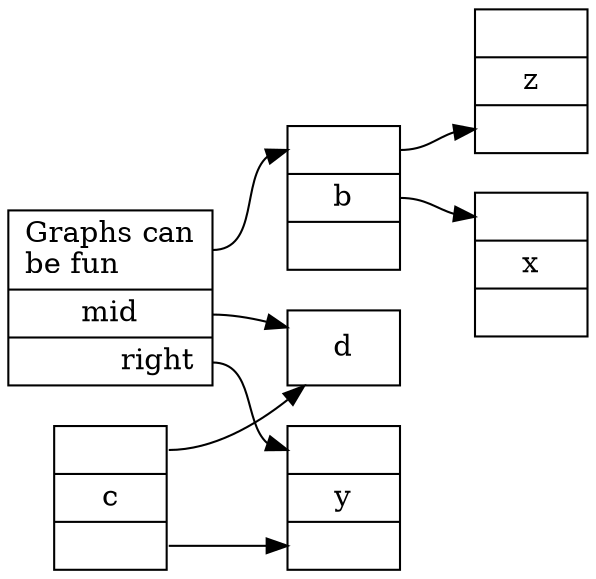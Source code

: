 digraph G {
	rankdir=LR;
	node [shape=record];
	a [ label ="<bala> Graphs can\lbe fun\l|<f1> mid|<f2> right\r"];
	b [ label ="<left>   |<mid> b |   " ];
	c [ label ="<p1>   | c |<p2>   " ];
	x [ label ="<p1>   | x |<p2>   " ];
	y [ label ="<p1>   | y |<p2>   " ];
	z [ label ="   | z |<p2>   " ];
	a:bala -> b:left;
	a:f1 -> d;
	a:f2 -> y:"p1";
	c:"p1" -> d;
	b:mid -> x:"p1";
	c:"p2" -> y:"p2";
	b:left -> z:"p2";
}
